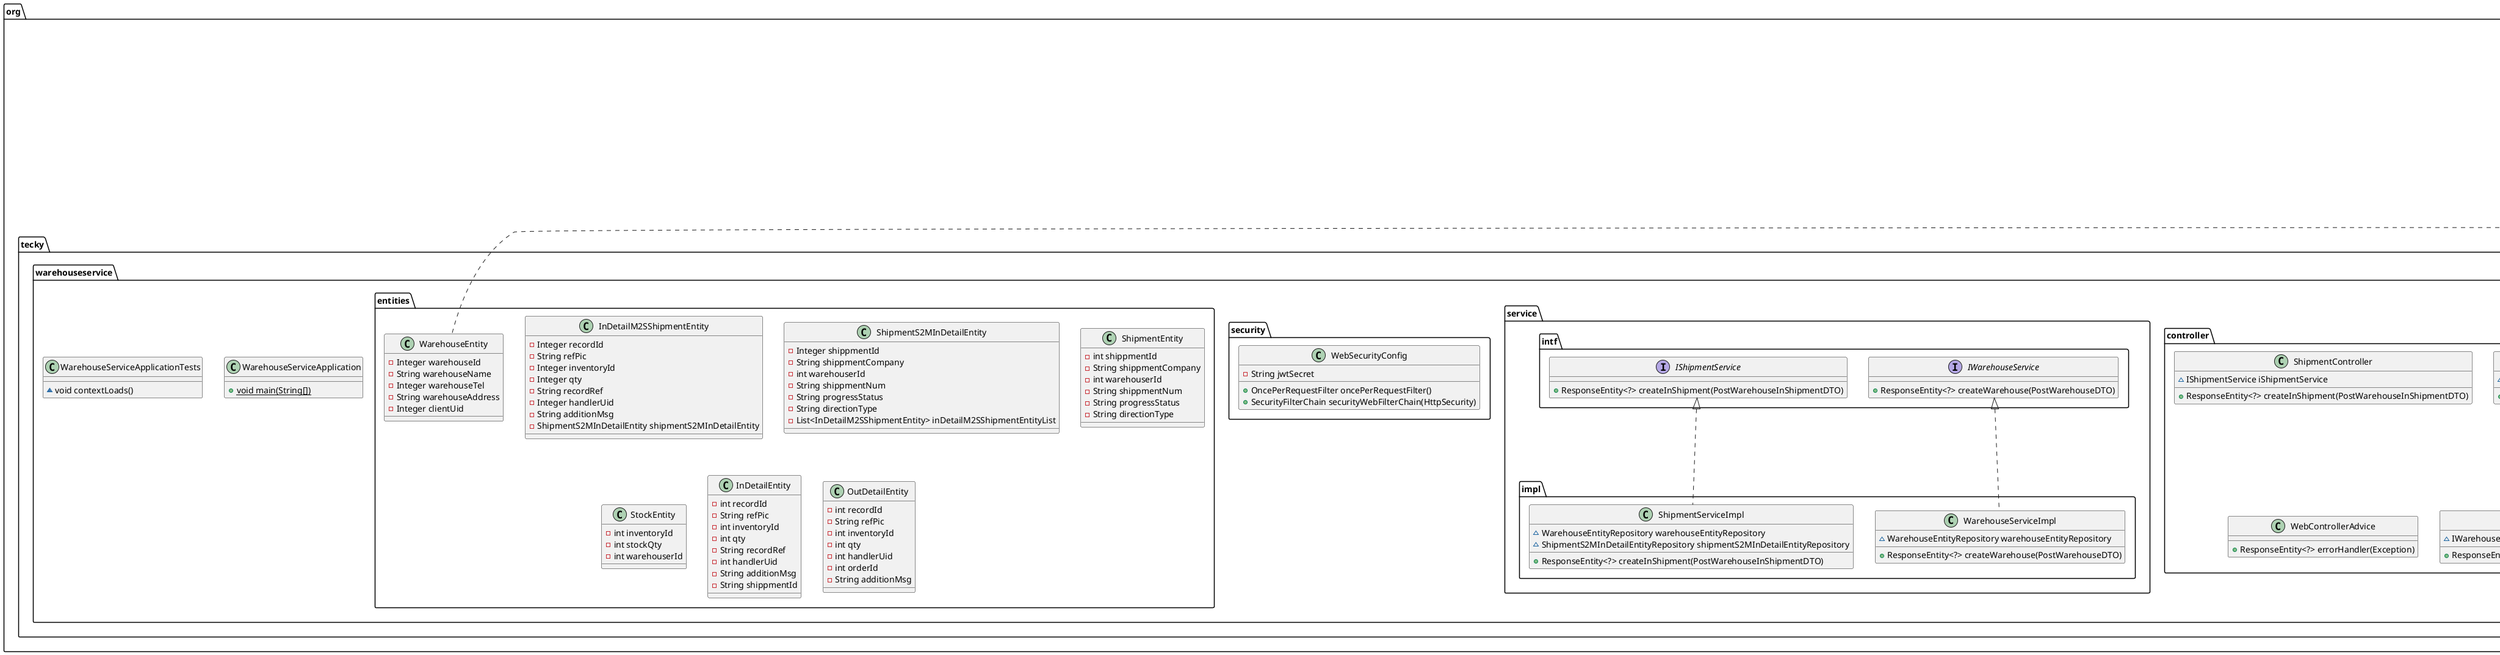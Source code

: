 @startuml
interface org.tecky.warehouseservice.mapper.OutDetailEntityRepository {
}
interface org.tecky.warehouseservice.mapper.WarehouseEntityRepository {
+ WarehouseEntity findByWarehouseNameAndClientUid(String,Integer)
+ WarehouseEntity findByWarehouseId(Integer)
}
interface org.tecky.warehouseservice.mapper.ShipmentEntityRepository {
}
interface org.tecky.warehouseservice.mapper.InDetailM2SShipmentEntityRepository {
}
class org.tecky.warehouseservice.controller.ShipmentController {
~ IShipmentService iShipmentService
+ ResponseEntity<?> createInShipment(PostWarehouseInShipmentDTO)
}
class org.tecky.warehouseservice.controller.TestController {
~ ShipmentS2MInDetailEntityRepository shipmentS2MInDetailEntityRepository
+ String getTest()
}
interface org.tecky.warehouseservice.mapper.ShipmentS2MInDetailEntityRepository {
}
class org.tecky.warehouseservice.service.impl.WarehouseServiceImpl {
~ WarehouseEntityRepository warehouseEntityRepository
+ ResponseEntity<?> createWarehouse(PostWarehouseDTO)
}
class org.tecky.warehouseservice.controller.WebControllerAdvice {
+ ResponseEntity<?> errorHandler(Exception)
}
class org.tecky.warehouseservice.security.WebSecurityConfig {
- String jwtSecret
+ OncePerRequestFilter oncePerRequestFilter()
+ SecurityFilterChain securityWebFilterChain(HttpSecurity)
}
class org.tecky.warehouseservice.entities.InDetailM2SShipmentEntity {
- Integer recordId
- String refPic
- Integer inventoryId
- Integer qty
- String recordRef
- Integer handlerUid
- String additionMsg
- ShipmentS2MInDetailEntity shipmentS2MInDetailEntity
}
class org.tecky.warehouseservice.WarehouseServiceApplication {
+ {static} void main(String[])
}
class org.tecky.warehouseservice.entities.WarehouseEntity {
- Integer warehouseId
- String warehouseName
- Integer warehouseTel
- String warehouseAddress
- Integer clientUid
}
class org.tecky.warehouseservice.service.impl.ShipmentServiceImpl {
~ WarehouseEntityRepository warehouseEntityRepository
~ ShipmentS2MInDetailEntityRepository shipmentS2MInDetailEntityRepository
+ ResponseEntity<?> createInShipment(PostWarehouseInShipmentDTO)
}
class org.tecky.warehouseservice.entities.ShipmentS2MInDetailEntity {
- Integer shippmentId
- String shippmentCompany
- int warehouserId
- String shippmentNum
- String progressStatus
- String directionType
- List<InDetailM2SShipmentEntity> inDetailM2SShipmentEntityList
}
class org.tecky.warehouseservice.entities.ShipmentEntity {
- int shippmentId
- String shippmentCompany
- int warehouserId
- String shippmentNum
- String progressStatus
- String directionType
}
interface org.tecky.warehouseservice.service.intf.IWarehouseService {
+ ResponseEntity<?> createWarehouse(PostWarehouseDTO)
}
interface org.tecky.warehouseservice.service.intf.IShipmentService {
+ ResponseEntity<?> createInShipment(PostWarehouseInShipmentDTO)
}
class org.tecky.warehouseservice.entities.StockEntity {
- int inventoryId
- int stockQty
- int warehouserId
}
class org.tecky.warehouseservice.entities.InDetailEntity {
- int recordId
- String refPic
- int inventoryId
- int qty
- String recordRef
- int handlerUid
- String additionMsg
- String shippmentId
}
class org.tecky.warehouseservice.entities.OutDetailEntity {
- int recordId
- String refPic
- int inventoryId
- int qty
- int handlerUid
- int orderId
- String additionMsg
}
interface org.tecky.warehouseservice.mapper.InDetailEntityRepository {
}
interface org.tecky.warehouseservice.mapper.StockEntityRepository {
}
class org.tecky.warehouseservice.WarehouseServiceApplicationTests {
~ void contextLoads()
}
class org.tecky.warehouseservice.controller.WarehouseController {
~ IWarehouseService iWarehouseService
+ ResponseEntity<?> createWarehouse(PostWarehouseDTO)
}


org.springframework.data.jpa.repository.JpaRepository <|-- org.tecky.warehouseservice.mapper.OutDetailEntityRepository
org.springframework.data.jpa.repository.JpaRepository <|-- org.tecky.warehouseservice.mapper.WarehouseEntityRepository
org.springframework.data.jpa.repository.JpaRepository <|-- org.tecky.warehouseservice.mapper.ShipmentEntityRepository
org.springframework.data.jpa.repository.JpaRepository <|-- org.tecky.warehouseservice.mapper.InDetailM2SShipmentEntityRepository
org.springframework.data.jpa.repository.JpaRepository <|-- org.tecky.warehouseservice.mapper.ShipmentS2MInDetailEntityRepository
org.tecky.warehouseservice.service.intf.IWarehouseService <|.. org.tecky.warehouseservice.service.impl.WarehouseServiceImpl
java.io.Serializable <|.. org.tecky.warehouseservice.entities.WarehouseEntity
org.tecky.warehouseservice.service.intf.IShipmentService <|.. org.tecky.warehouseservice.service.impl.ShipmentServiceImpl
org.springframework.data.jpa.repository.JpaRepository <|-- org.tecky.warehouseservice.mapper.InDetailEntityRepository
org.springframework.data.jpa.repository.JpaRepository <|-- org.tecky.warehouseservice.mapper.StockEntityRepository
@enduml